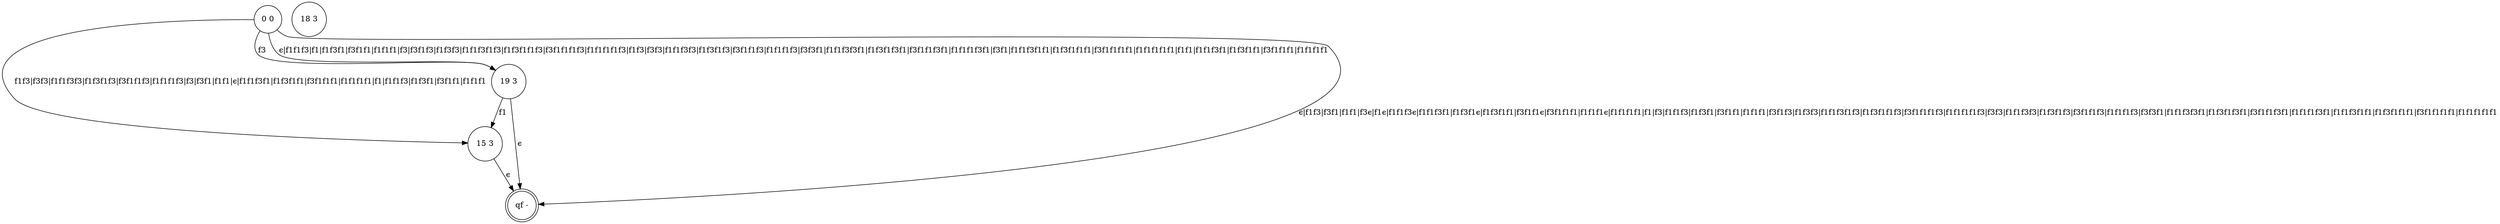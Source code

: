 digraph 94 {
	"15 3" [shape=circle]
	"19 3" [shape=circle]
	"qf -" [shape=doublecircle]
	"0 0" [shape=circle]
	"18 3" [shape=circle]
	"19 3" -> "15 3" [label=f1]
	"15 3" -> "qf -" [label="ϵ"]
	"19 3" -> "qf -" [label="ϵ"]
	"0 0" -> "19 3" [label=f3]
	"0 0" -> "15 3" [label="f1f3|f3f3|f1f1f3f3|f1f3f1f3|f3f1f1f3|f1f1f1f3|f3|f3f1|f1f1|ϵ|f1f1f3f1|f1f3f1f1|f3f1f1f1|f1f1f1f1|f1|f1f1f3|f1f3f1|f3f1f1|f1f1f1"]
	"0 0" -> "qf -" [label="ϵ|f1f3|f3f1|f1f1|f3ϵ|f1ϵ|f1f1f3ϵ|f1f1f3f1|f1f3f1ϵ|f1f3f1f1|f3f1f1ϵ|f3f1f1f1|f1f1f1ϵ|f1f1f1f1|f1|f3|f1f1f3|f1f3f1|f3f1f1|f1f1f1|f3f1f3|f1f3f3|f1f1f3f1f3|f1f3f1f1f3|f3f1f1f1f3|f1f1f1f1f3|f3f3|f1f1f3f3|f1f3f1f3|f3f1f1f3|f1f1f1f3|f3f3f1|f1f1f3f3f1|f1f3f1f3f1|f3f1f1f3f1|f1f1f1f3f1|f1f1f3f1f1|f1f3f1f1f1|f3f1f1f1f1|f1f1f1f1f1"]
	"0 0" -> "19 3" [label="ϵ|f1f1f3|f1|f1f3f1|f3f1f1|f1f1f1|f3|f3f1f3|f1f3f3|f1f1f3f1f3|f1f3f1f1f3|f3f1f1f1f3|f1f1f1f1f3|f1f3|f3f3|f1f1f3f3|f1f3f1f3|f3f1f1f3|f1f1f1f3|f3f3f1|f1f1f3f3f1|f1f3f1f3f1|f3f1f1f3f1|f1f1f1f3f1|f3f1|f1f1f3f1f1|f1f3f1f1f1|f3f1f1f1f1|f1f1f1f1f1|f1f1|f1f1f3f1|f1f3f1f1|f3f1f1f1|f1f1f1f1"]
}
